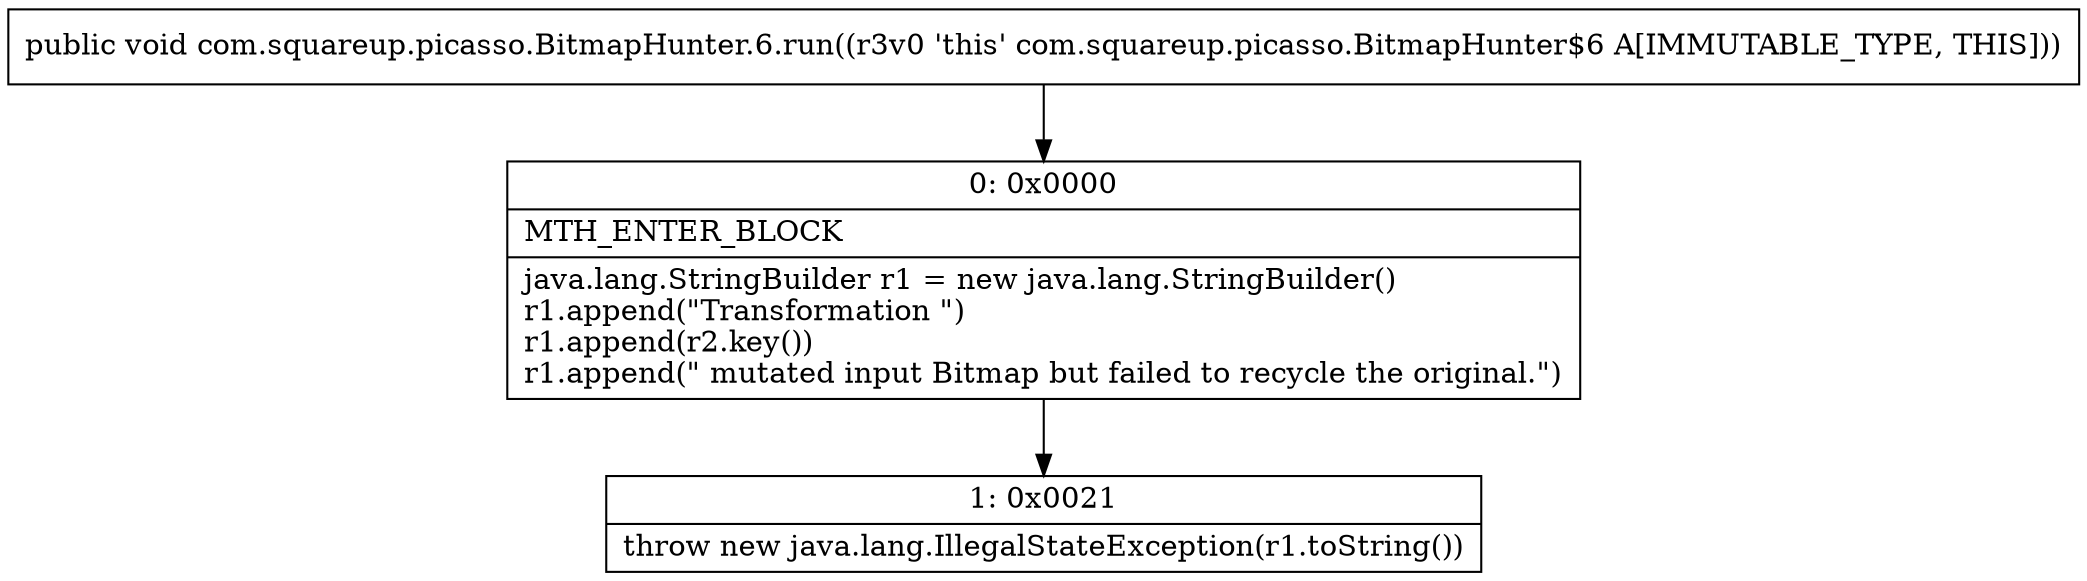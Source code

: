 digraph "CFG forcom.squareup.picasso.BitmapHunter.6.run()V" {
Node_0 [shape=record,label="{0\:\ 0x0000|MTH_ENTER_BLOCK\l|java.lang.StringBuilder r1 = new java.lang.StringBuilder()\lr1.append(\"Transformation \")\lr1.append(r2.key())\lr1.append(\" mutated input Bitmap but failed to recycle the original.\")\l}"];
Node_1 [shape=record,label="{1\:\ 0x0021|throw new java.lang.IllegalStateException(r1.toString())\l}"];
MethodNode[shape=record,label="{public void com.squareup.picasso.BitmapHunter.6.run((r3v0 'this' com.squareup.picasso.BitmapHunter$6 A[IMMUTABLE_TYPE, THIS])) }"];
MethodNode -> Node_0;
Node_0 -> Node_1;
}

